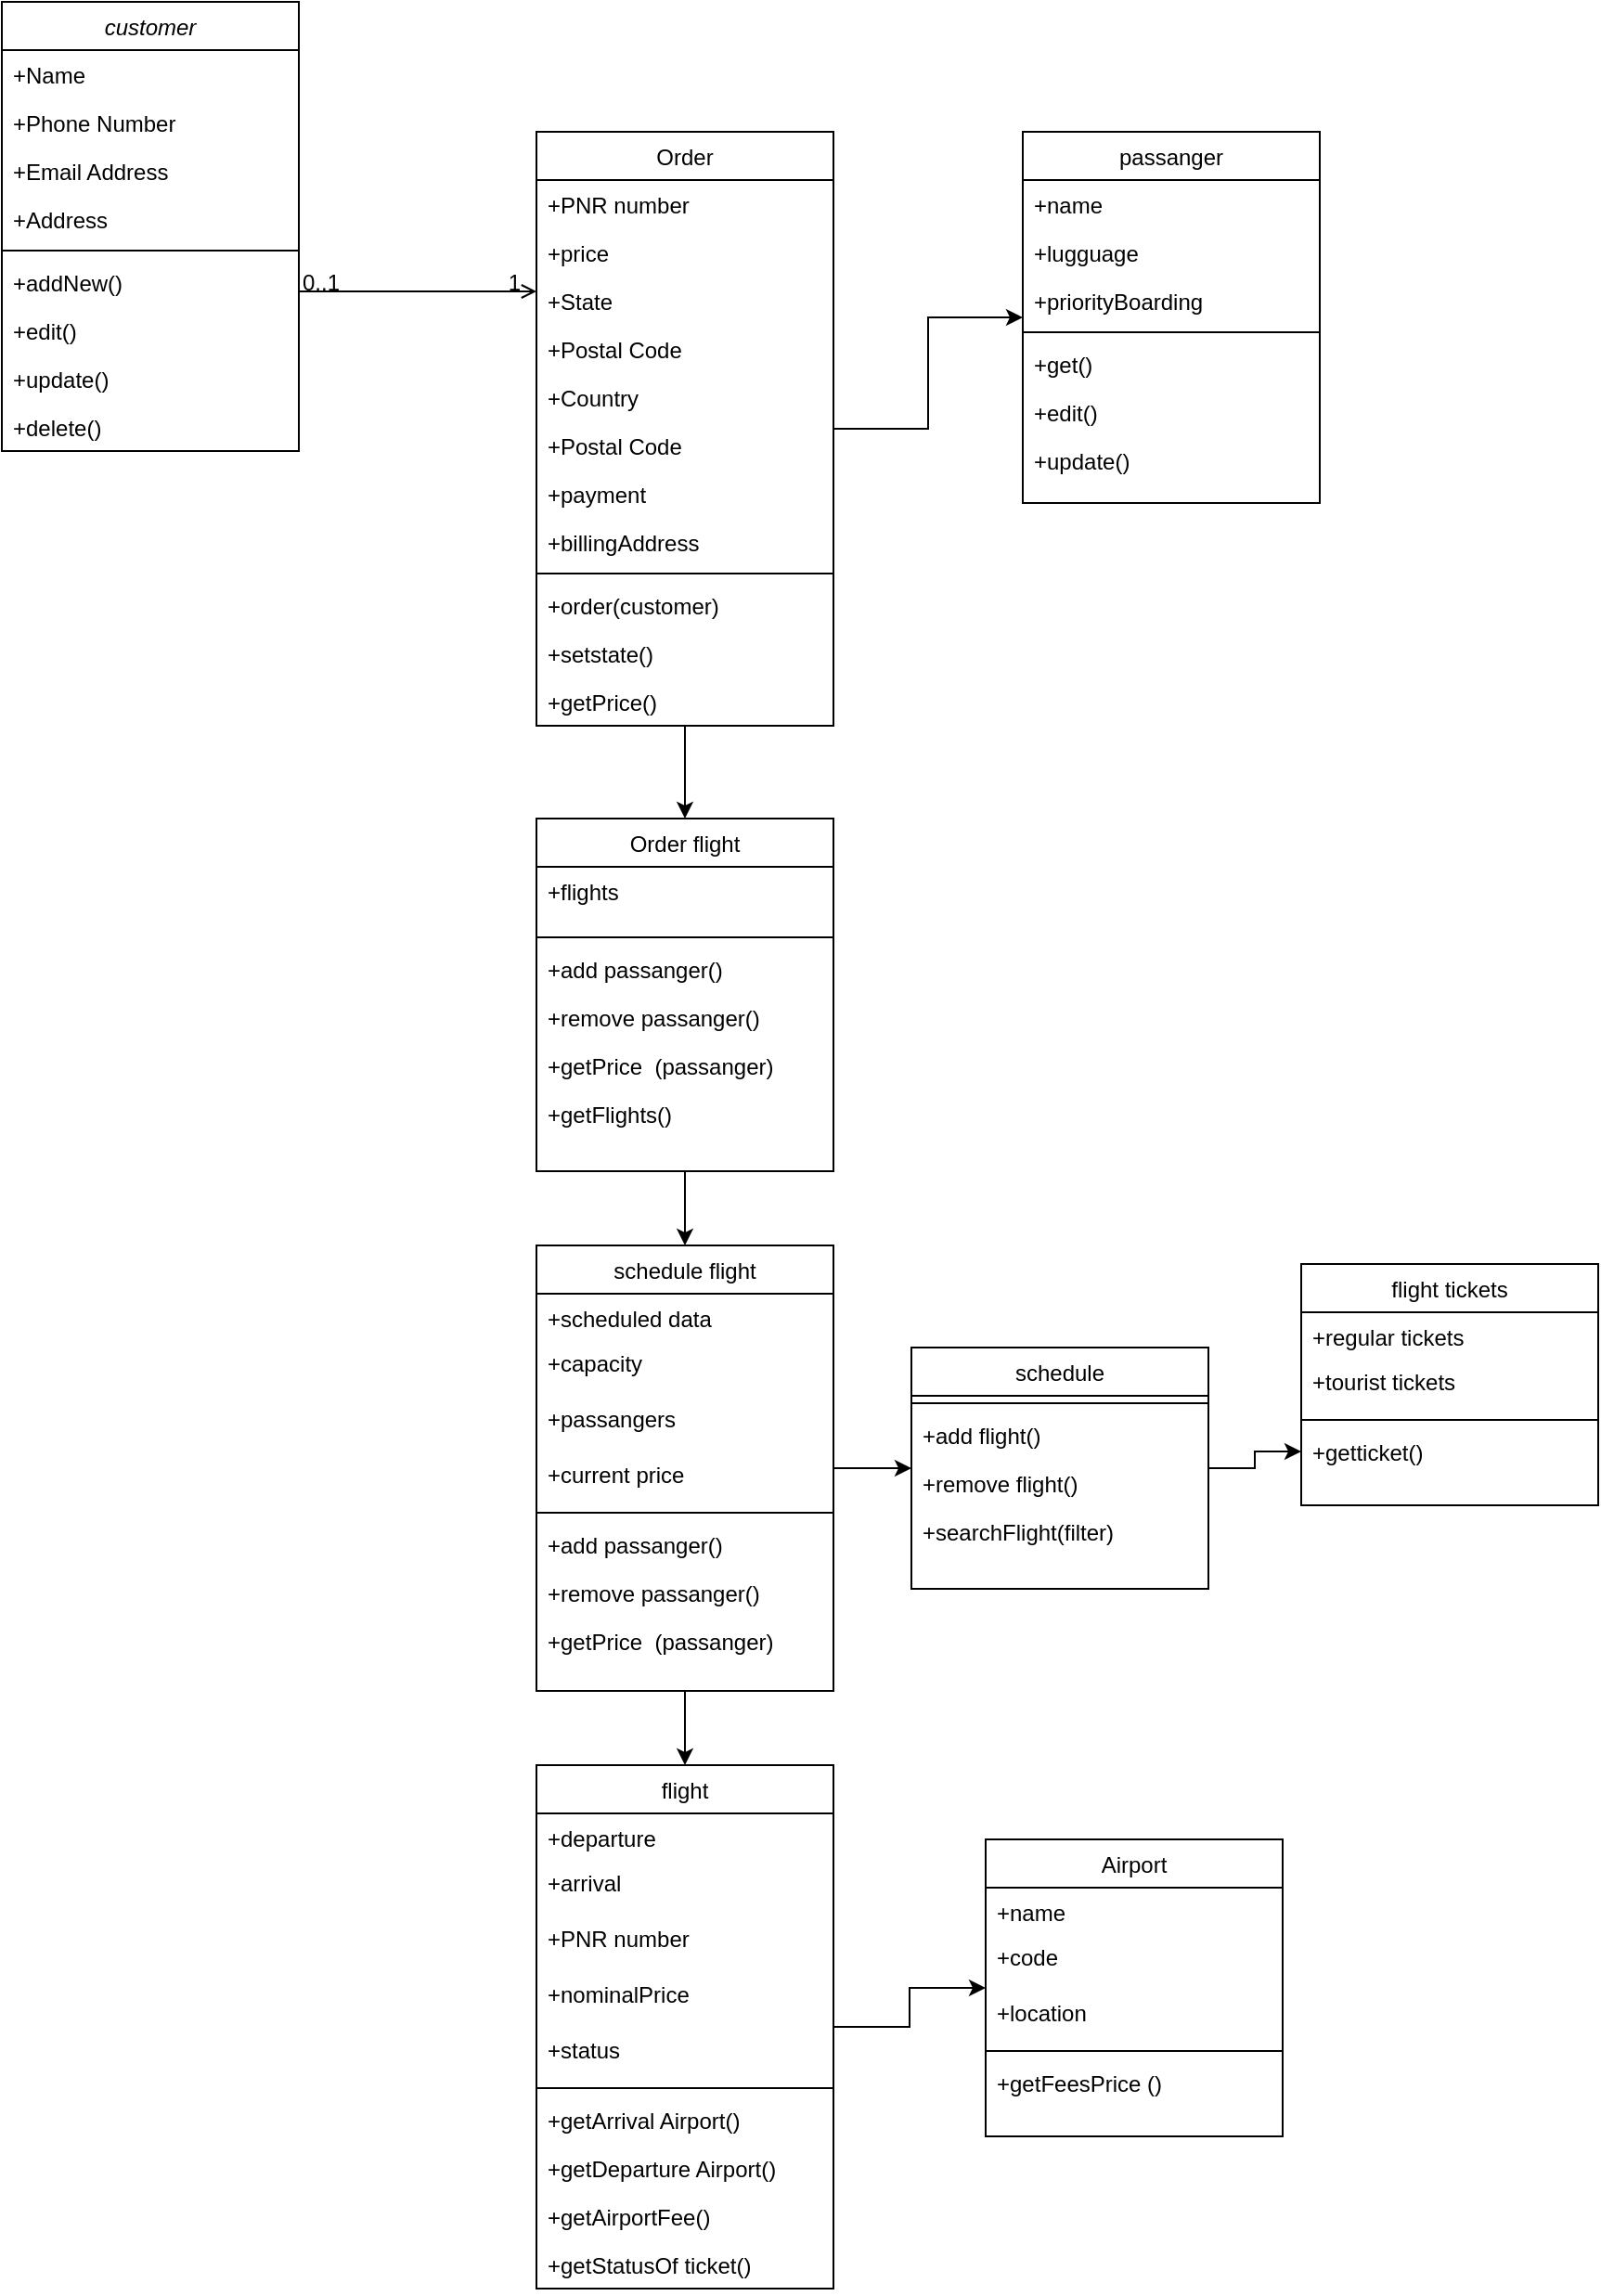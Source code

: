 <mxfile version="15.5.8" type="device"><diagram id="C5RBs43oDa-KdzZeNtuy" name="Page-1"><mxGraphModel dx="868" dy="393" grid="1" gridSize="10" guides="1" tooltips="1" connect="1" arrows="1" fold="1" page="0" pageScale="1" pageWidth="827" pageHeight="1169" math="0" shadow="0"><root><mxCell id="WIyWlLk6GJQsqaUBKTNV-0"/><mxCell id="WIyWlLk6GJQsqaUBKTNV-1" parent="WIyWlLk6GJQsqaUBKTNV-0"/><mxCell id="zkfFHV4jXpPFQw0GAbJ--0" value="customer" style="swimlane;fontStyle=2;align=center;verticalAlign=top;childLayout=stackLayout;horizontal=1;startSize=26;horizontalStack=0;resizeParent=1;resizeLast=0;collapsible=1;marginBottom=0;rounded=0;shadow=0;strokeWidth=1;" parent="WIyWlLk6GJQsqaUBKTNV-1" vertex="1"><mxGeometry x="220" y="50" width="160" height="242" as="geometry"><mxRectangle x="230" y="140" width="160" height="26" as="alternateBounds"/></mxGeometry></mxCell><mxCell id="zkfFHV4jXpPFQw0GAbJ--1" value="+Name" style="text;align=left;verticalAlign=top;spacingLeft=4;spacingRight=4;overflow=hidden;rotatable=0;points=[[0,0.5],[1,0.5]];portConstraint=eastwest;" parent="zkfFHV4jXpPFQw0GAbJ--0" vertex="1"><mxGeometry y="26" width="160" height="26" as="geometry"/></mxCell><mxCell id="zkfFHV4jXpPFQw0GAbJ--2" value="+Phone Number" style="text;align=left;verticalAlign=top;spacingLeft=4;spacingRight=4;overflow=hidden;rotatable=0;points=[[0,0.5],[1,0.5]];portConstraint=eastwest;rounded=0;shadow=0;html=0;" parent="zkfFHV4jXpPFQw0GAbJ--0" vertex="1"><mxGeometry y="52" width="160" height="26" as="geometry"/></mxCell><mxCell id="zkfFHV4jXpPFQw0GAbJ--3" value="+Email Address" style="text;align=left;verticalAlign=top;spacingLeft=4;spacingRight=4;overflow=hidden;rotatable=0;points=[[0,0.5],[1,0.5]];portConstraint=eastwest;rounded=0;shadow=0;html=0;" parent="zkfFHV4jXpPFQw0GAbJ--0" vertex="1"><mxGeometry y="78" width="160" height="26" as="geometry"/></mxCell><mxCell id="t9P_pc3xYq5mAM37fjHo-2" value="+Address" style="text;align=left;verticalAlign=top;spacingLeft=4;spacingRight=4;overflow=hidden;rotatable=0;points=[[0,0.5],[1,0.5]];portConstraint=eastwest;rounded=0;shadow=0;html=0;" vertex="1" parent="zkfFHV4jXpPFQw0GAbJ--0"><mxGeometry y="104" width="160" height="26" as="geometry"/></mxCell><mxCell id="zkfFHV4jXpPFQw0GAbJ--4" value="" style="line;html=1;strokeWidth=1;align=left;verticalAlign=middle;spacingTop=-1;spacingLeft=3;spacingRight=3;rotatable=0;labelPosition=right;points=[];portConstraint=eastwest;" parent="zkfFHV4jXpPFQw0GAbJ--0" vertex="1"><mxGeometry y="130" width="160" height="8" as="geometry"/></mxCell><mxCell id="zkfFHV4jXpPFQw0GAbJ--5" value="+addNew()" style="text;align=left;verticalAlign=top;spacingLeft=4;spacingRight=4;overflow=hidden;rotatable=0;points=[[0,0.5],[1,0.5]];portConstraint=eastwest;" parent="zkfFHV4jXpPFQw0GAbJ--0" vertex="1"><mxGeometry y="138" width="160" height="26" as="geometry"/></mxCell><mxCell id="t9P_pc3xYq5mAM37fjHo-3" value="+edit()" style="text;align=left;verticalAlign=top;spacingLeft=4;spacingRight=4;overflow=hidden;rotatable=0;points=[[0,0.5],[1,0.5]];portConstraint=eastwest;" vertex="1" parent="zkfFHV4jXpPFQw0GAbJ--0"><mxGeometry y="164" width="160" height="26" as="geometry"/></mxCell><mxCell id="t9P_pc3xYq5mAM37fjHo-4" value="+update()" style="text;align=left;verticalAlign=top;spacingLeft=4;spacingRight=4;overflow=hidden;rotatable=0;points=[[0,0.5],[1,0.5]];portConstraint=eastwest;" vertex="1" parent="zkfFHV4jXpPFQw0GAbJ--0"><mxGeometry y="190" width="160" height="26" as="geometry"/></mxCell><mxCell id="t9P_pc3xYq5mAM37fjHo-5" value="+delete()" style="text;align=left;verticalAlign=top;spacingLeft=4;spacingRight=4;overflow=hidden;rotatable=0;points=[[0,0.5],[1,0.5]];portConstraint=eastwest;" vertex="1" parent="zkfFHV4jXpPFQw0GAbJ--0"><mxGeometry y="216" width="160" height="26" as="geometry"/></mxCell><mxCell id="t9P_pc3xYq5mAM37fjHo-23" value="" style="edgeStyle=orthogonalEdgeStyle;rounded=0;orthogonalLoop=1;jettySize=auto;html=1;" edge="1" parent="WIyWlLk6GJQsqaUBKTNV-1" source="zkfFHV4jXpPFQw0GAbJ--17" target="t9P_pc3xYq5mAM37fjHo-10"><mxGeometry relative="1" as="geometry"/></mxCell><mxCell id="t9P_pc3xYq5mAM37fjHo-105" value="" style="edgeStyle=orthogonalEdgeStyle;rounded=0;orthogonalLoop=1;jettySize=auto;html=1;" edge="1" parent="WIyWlLk6GJQsqaUBKTNV-1" source="zkfFHV4jXpPFQw0GAbJ--17" target="t9P_pc3xYq5mAM37fjHo-92"><mxGeometry relative="1" as="geometry"/></mxCell><mxCell id="zkfFHV4jXpPFQw0GAbJ--17" value="Order" style="swimlane;fontStyle=0;align=center;verticalAlign=top;childLayout=stackLayout;horizontal=1;startSize=26;horizontalStack=0;resizeParent=1;resizeLast=0;collapsible=1;marginBottom=0;rounded=0;shadow=0;strokeWidth=1;" parent="WIyWlLk6GJQsqaUBKTNV-1" vertex="1"><mxGeometry x="508" y="120" width="160" height="320" as="geometry"><mxRectangle x="550" y="140" width="160" height="26" as="alternateBounds"/></mxGeometry></mxCell><mxCell id="zkfFHV4jXpPFQw0GAbJ--18" value="+PNR number" style="text;align=left;verticalAlign=top;spacingLeft=4;spacingRight=4;overflow=hidden;rotatable=0;points=[[0,0.5],[1,0.5]];portConstraint=eastwest;" parent="zkfFHV4jXpPFQw0GAbJ--17" vertex="1"><mxGeometry y="26" width="160" height="26" as="geometry"/></mxCell><mxCell id="zkfFHV4jXpPFQw0GAbJ--19" value="+price" style="text;align=left;verticalAlign=top;spacingLeft=4;spacingRight=4;overflow=hidden;rotatable=0;points=[[0,0.5],[1,0.5]];portConstraint=eastwest;rounded=0;shadow=0;html=0;" parent="zkfFHV4jXpPFQw0GAbJ--17" vertex="1"><mxGeometry y="52" width="160" height="26" as="geometry"/></mxCell><mxCell id="zkfFHV4jXpPFQw0GAbJ--20" value="+State" style="text;align=left;verticalAlign=top;spacingLeft=4;spacingRight=4;overflow=hidden;rotatable=0;points=[[0,0.5],[1,0.5]];portConstraint=eastwest;rounded=0;shadow=0;html=0;" parent="zkfFHV4jXpPFQw0GAbJ--17" vertex="1"><mxGeometry y="78" width="160" height="26" as="geometry"/></mxCell><mxCell id="zkfFHV4jXpPFQw0GAbJ--21" value="+Postal Code" style="text;align=left;verticalAlign=top;spacingLeft=4;spacingRight=4;overflow=hidden;rotatable=0;points=[[0,0.5],[1,0.5]];portConstraint=eastwest;rounded=0;shadow=0;html=0;" parent="zkfFHV4jXpPFQw0GAbJ--17" vertex="1"><mxGeometry y="104" width="160" height="26" as="geometry"/></mxCell><mxCell id="zkfFHV4jXpPFQw0GAbJ--22" value="+Country" style="text;align=left;verticalAlign=top;spacingLeft=4;spacingRight=4;overflow=hidden;rotatable=0;points=[[0,0.5],[1,0.5]];portConstraint=eastwest;rounded=0;shadow=0;html=0;" parent="zkfFHV4jXpPFQw0GAbJ--17" vertex="1"><mxGeometry y="130" width="160" height="26" as="geometry"/></mxCell><mxCell id="t9P_pc3xYq5mAM37fjHo-7" value="+Postal Code" style="text;align=left;verticalAlign=top;spacingLeft=4;spacingRight=4;overflow=hidden;rotatable=0;points=[[0,0.5],[1,0.5]];portConstraint=eastwest;rounded=0;shadow=0;html=0;" vertex="1" parent="zkfFHV4jXpPFQw0GAbJ--17"><mxGeometry y="156" width="160" height="26" as="geometry"/></mxCell><mxCell id="t9P_pc3xYq5mAM37fjHo-8" value="+payment" style="text;align=left;verticalAlign=top;spacingLeft=4;spacingRight=4;overflow=hidden;rotatable=0;points=[[0,0.5],[1,0.5]];portConstraint=eastwest;" vertex="1" parent="zkfFHV4jXpPFQw0GAbJ--17"><mxGeometry y="182" width="160" height="26" as="geometry"/></mxCell><mxCell id="t9P_pc3xYq5mAM37fjHo-6" value="+billingAddress" style="text;align=left;verticalAlign=top;spacingLeft=4;spacingRight=4;overflow=hidden;rotatable=0;points=[[0,0.5],[1,0.5]];portConstraint=eastwest;rounded=0;shadow=0;html=0;" vertex="1" parent="zkfFHV4jXpPFQw0GAbJ--17"><mxGeometry y="208" width="160" height="26" as="geometry"/></mxCell><mxCell id="zkfFHV4jXpPFQw0GAbJ--23" value="" style="line;html=1;strokeWidth=1;align=left;verticalAlign=middle;spacingTop=-1;spacingLeft=3;spacingRight=3;rotatable=0;labelPosition=right;points=[];portConstraint=eastwest;" parent="zkfFHV4jXpPFQw0GAbJ--17" vertex="1"><mxGeometry y="234" width="160" height="8" as="geometry"/></mxCell><mxCell id="zkfFHV4jXpPFQw0GAbJ--24" value="+order(customer)" style="text;align=left;verticalAlign=top;spacingLeft=4;spacingRight=4;overflow=hidden;rotatable=0;points=[[0,0.5],[1,0.5]];portConstraint=eastwest;" parent="zkfFHV4jXpPFQw0GAbJ--17" vertex="1"><mxGeometry y="242" width="160" height="26" as="geometry"/></mxCell><mxCell id="zkfFHV4jXpPFQw0GAbJ--25" value="+setstate()" style="text;align=left;verticalAlign=top;spacingLeft=4;spacingRight=4;overflow=hidden;rotatable=0;points=[[0,0.5],[1,0.5]];portConstraint=eastwest;" parent="zkfFHV4jXpPFQw0GAbJ--17" vertex="1"><mxGeometry y="268" width="160" height="26" as="geometry"/></mxCell><mxCell id="t9P_pc3xYq5mAM37fjHo-9" value="+getPrice()" style="text;align=left;verticalAlign=top;spacingLeft=4;spacingRight=4;overflow=hidden;rotatable=0;points=[[0,0.5],[1,0.5]];portConstraint=eastwest;" vertex="1" parent="zkfFHV4jXpPFQw0GAbJ--17"><mxGeometry y="294" width="160" height="26" as="geometry"/></mxCell><mxCell id="zkfFHV4jXpPFQw0GAbJ--26" value="" style="endArrow=open;shadow=0;strokeWidth=1;rounded=0;endFill=1;edgeStyle=elbowEdgeStyle;elbow=vertical;" parent="WIyWlLk6GJQsqaUBKTNV-1" source="zkfFHV4jXpPFQw0GAbJ--0" target="zkfFHV4jXpPFQw0GAbJ--17" edge="1"><mxGeometry x="0.5" y="41" relative="1" as="geometry"><mxPoint x="380" y="192" as="sourcePoint"/><mxPoint x="540" y="192" as="targetPoint"/><mxPoint x="-40" y="32" as="offset"/></mxGeometry></mxCell><mxCell id="zkfFHV4jXpPFQw0GAbJ--27" value="0..1" style="resizable=0;align=left;verticalAlign=bottom;labelBackgroundColor=none;fontSize=12;" parent="zkfFHV4jXpPFQw0GAbJ--26" connectable="0" vertex="1"><mxGeometry x="-1" relative="1" as="geometry"><mxPoint y="4" as="offset"/></mxGeometry></mxCell><mxCell id="zkfFHV4jXpPFQw0GAbJ--28" value="1" style="resizable=0;align=right;verticalAlign=bottom;labelBackgroundColor=none;fontSize=12;" parent="zkfFHV4jXpPFQw0GAbJ--26" connectable="0" vertex="1"><mxGeometry x="1" relative="1" as="geometry"><mxPoint x="-7" y="4" as="offset"/></mxGeometry></mxCell><mxCell id="t9P_pc3xYq5mAM37fjHo-33" value="" style="edgeStyle=orthogonalEdgeStyle;rounded=0;orthogonalLoop=1;jettySize=auto;html=1;" edge="1" parent="WIyWlLk6GJQsqaUBKTNV-1" source="t9P_pc3xYq5mAM37fjHo-10" target="t9P_pc3xYq5mAM37fjHo-26"><mxGeometry relative="1" as="geometry"/></mxCell><mxCell id="t9P_pc3xYq5mAM37fjHo-10" value="Order flight" style="swimlane;fontStyle=0;align=center;verticalAlign=top;childLayout=stackLayout;horizontal=1;startSize=26;horizontalStack=0;resizeParent=1;resizeLast=0;collapsible=1;marginBottom=0;rounded=0;shadow=0;strokeWidth=1;" vertex="1" parent="WIyWlLk6GJQsqaUBKTNV-1"><mxGeometry x="508" y="490" width="160" height="190" as="geometry"><mxRectangle x="550" y="140" width="160" height="26" as="alternateBounds"/></mxGeometry></mxCell><mxCell id="t9P_pc3xYq5mAM37fjHo-11" value="+flights" style="text;align=left;verticalAlign=top;spacingLeft=4;spacingRight=4;overflow=hidden;rotatable=0;points=[[0,0.5],[1,0.5]];portConstraint=eastwest;" vertex="1" parent="t9P_pc3xYq5mAM37fjHo-10"><mxGeometry y="26" width="160" height="34" as="geometry"/></mxCell><mxCell id="t9P_pc3xYq5mAM37fjHo-19" value="" style="line;html=1;strokeWidth=1;align=left;verticalAlign=middle;spacingTop=-1;spacingLeft=3;spacingRight=3;rotatable=0;labelPosition=right;points=[];portConstraint=eastwest;" vertex="1" parent="t9P_pc3xYq5mAM37fjHo-10"><mxGeometry y="60" width="160" height="8" as="geometry"/></mxCell><mxCell id="t9P_pc3xYq5mAM37fjHo-20" value="+add passanger()" style="text;align=left;verticalAlign=top;spacingLeft=4;spacingRight=4;overflow=hidden;rotatable=0;points=[[0,0.5],[1,0.5]];portConstraint=eastwest;" vertex="1" parent="t9P_pc3xYq5mAM37fjHo-10"><mxGeometry y="68" width="160" height="26" as="geometry"/></mxCell><mxCell id="t9P_pc3xYq5mAM37fjHo-21" value="+remove passanger()" style="text;align=left;verticalAlign=top;spacingLeft=4;spacingRight=4;overflow=hidden;rotatable=0;points=[[0,0.5],[1,0.5]];portConstraint=eastwest;" vertex="1" parent="t9P_pc3xYq5mAM37fjHo-10"><mxGeometry y="94" width="160" height="26" as="geometry"/></mxCell><mxCell id="t9P_pc3xYq5mAM37fjHo-22" value="+getPrice  (passanger) " style="text;align=left;verticalAlign=top;spacingLeft=4;spacingRight=4;overflow=hidden;rotatable=0;points=[[0,0.5],[1,0.5]];portConstraint=eastwest;" vertex="1" parent="t9P_pc3xYq5mAM37fjHo-10"><mxGeometry y="120" width="160" height="26" as="geometry"/></mxCell><mxCell id="t9P_pc3xYq5mAM37fjHo-25" value="+getFlights()" style="text;align=left;verticalAlign=top;spacingLeft=4;spacingRight=4;overflow=hidden;rotatable=0;points=[[0,0.5],[1,0.5]];portConstraint=eastwest;" vertex="1" parent="t9P_pc3xYq5mAM37fjHo-10"><mxGeometry y="146" width="160" height="26" as="geometry"/></mxCell><mxCell id="t9P_pc3xYq5mAM37fjHo-46" value="" style="edgeStyle=orthogonalEdgeStyle;rounded=0;orthogonalLoop=1;jettySize=auto;html=1;" edge="1" parent="WIyWlLk6GJQsqaUBKTNV-1" source="t9P_pc3xYq5mAM37fjHo-26" target="t9P_pc3xYq5mAM37fjHo-37"><mxGeometry relative="1" as="geometry"/></mxCell><mxCell id="t9P_pc3xYq5mAM37fjHo-62" value="" style="edgeStyle=orthogonalEdgeStyle;rounded=0;orthogonalLoop=1;jettySize=auto;html=1;" edge="1" parent="WIyWlLk6GJQsqaUBKTNV-1" source="t9P_pc3xYq5mAM37fjHo-26" target="t9P_pc3xYq5mAM37fjHo-53"><mxGeometry relative="1" as="geometry"/></mxCell><mxCell id="t9P_pc3xYq5mAM37fjHo-26" value="schedule flight" style="swimlane;fontStyle=0;align=center;verticalAlign=top;childLayout=stackLayout;horizontal=1;startSize=26;horizontalStack=0;resizeParent=1;resizeLast=0;collapsible=1;marginBottom=0;rounded=0;shadow=0;strokeWidth=1;" vertex="1" parent="WIyWlLk6GJQsqaUBKTNV-1"><mxGeometry x="508" y="720" width="160" height="240" as="geometry"><mxRectangle x="550" y="140" width="160" height="26" as="alternateBounds"/></mxGeometry></mxCell><mxCell id="t9P_pc3xYq5mAM37fjHo-27" value="+scheduled data" style="text;align=left;verticalAlign=top;spacingLeft=4;spacingRight=4;overflow=hidden;rotatable=0;points=[[0,0.5],[1,0.5]];portConstraint=eastwest;" vertex="1" parent="t9P_pc3xYq5mAM37fjHo-26"><mxGeometry y="26" width="160" height="24" as="geometry"/></mxCell><mxCell id="t9P_pc3xYq5mAM37fjHo-34" value="+capacity" style="text;align=left;verticalAlign=top;spacingLeft=4;spacingRight=4;overflow=hidden;rotatable=0;points=[[0,0.5],[1,0.5]];portConstraint=eastwest;" vertex="1" parent="t9P_pc3xYq5mAM37fjHo-26"><mxGeometry y="50" width="160" height="30" as="geometry"/></mxCell><mxCell id="t9P_pc3xYq5mAM37fjHo-35" value="+passangers" style="text;align=left;verticalAlign=top;spacingLeft=4;spacingRight=4;overflow=hidden;rotatable=0;points=[[0,0.5],[1,0.5]];portConstraint=eastwest;" vertex="1" parent="t9P_pc3xYq5mAM37fjHo-26"><mxGeometry y="80" width="160" height="30" as="geometry"/></mxCell><mxCell id="t9P_pc3xYq5mAM37fjHo-36" value="+current price" style="text;align=left;verticalAlign=top;spacingLeft=4;spacingRight=4;overflow=hidden;rotatable=0;points=[[0,0.5],[1,0.5]];portConstraint=eastwest;" vertex="1" parent="t9P_pc3xYq5mAM37fjHo-26"><mxGeometry y="110" width="160" height="30" as="geometry"/></mxCell><mxCell id="t9P_pc3xYq5mAM37fjHo-28" value="" style="line;html=1;strokeWidth=1;align=left;verticalAlign=middle;spacingTop=-1;spacingLeft=3;spacingRight=3;rotatable=0;labelPosition=right;points=[];portConstraint=eastwest;" vertex="1" parent="t9P_pc3xYq5mAM37fjHo-26"><mxGeometry y="140" width="160" height="8" as="geometry"/></mxCell><mxCell id="t9P_pc3xYq5mAM37fjHo-29" value="+add passanger()" style="text;align=left;verticalAlign=top;spacingLeft=4;spacingRight=4;overflow=hidden;rotatable=0;points=[[0,0.5],[1,0.5]];portConstraint=eastwest;" vertex="1" parent="t9P_pc3xYq5mAM37fjHo-26"><mxGeometry y="148" width="160" height="26" as="geometry"/></mxCell><mxCell id="t9P_pc3xYq5mAM37fjHo-30" value="+remove passanger()" style="text;align=left;verticalAlign=top;spacingLeft=4;spacingRight=4;overflow=hidden;rotatable=0;points=[[0,0.5],[1,0.5]];portConstraint=eastwest;" vertex="1" parent="t9P_pc3xYq5mAM37fjHo-26"><mxGeometry y="174" width="160" height="26" as="geometry"/></mxCell><mxCell id="t9P_pc3xYq5mAM37fjHo-31" value="+getPrice  (passanger) " style="text;align=left;verticalAlign=top;spacingLeft=4;spacingRight=4;overflow=hidden;rotatable=0;points=[[0,0.5],[1,0.5]];portConstraint=eastwest;" vertex="1" parent="t9P_pc3xYq5mAM37fjHo-26"><mxGeometry y="200" width="160" height="26" as="geometry"/></mxCell><mxCell id="t9P_pc3xYq5mAM37fjHo-91" value="" style="edgeStyle=orthogonalEdgeStyle;rounded=0;orthogonalLoop=1;jettySize=auto;html=1;" edge="1" parent="WIyWlLk6GJQsqaUBKTNV-1" source="t9P_pc3xYq5mAM37fjHo-37" target="t9P_pc3xYq5mAM37fjHo-83"><mxGeometry relative="1" as="geometry"/></mxCell><mxCell id="t9P_pc3xYq5mAM37fjHo-37" value="schedule" style="swimlane;fontStyle=0;align=center;verticalAlign=top;childLayout=stackLayout;horizontal=1;startSize=26;horizontalStack=0;resizeParent=1;resizeLast=0;collapsible=1;marginBottom=0;rounded=0;shadow=0;strokeWidth=1;" vertex="1" parent="WIyWlLk6GJQsqaUBKTNV-1"><mxGeometry x="710" y="775" width="160" height="130" as="geometry"><mxRectangle x="550" y="140" width="160" height="26" as="alternateBounds"/></mxGeometry></mxCell><mxCell id="t9P_pc3xYq5mAM37fjHo-42" value="" style="line;html=1;strokeWidth=1;align=left;verticalAlign=middle;spacingTop=-1;spacingLeft=3;spacingRight=3;rotatable=0;labelPosition=right;points=[];portConstraint=eastwest;" vertex="1" parent="t9P_pc3xYq5mAM37fjHo-37"><mxGeometry y="26" width="160" height="8" as="geometry"/></mxCell><mxCell id="t9P_pc3xYq5mAM37fjHo-43" value="+add flight()" style="text;align=left;verticalAlign=top;spacingLeft=4;spacingRight=4;overflow=hidden;rotatable=0;points=[[0,0.5],[1,0.5]];portConstraint=eastwest;" vertex="1" parent="t9P_pc3xYq5mAM37fjHo-37"><mxGeometry y="34" width="160" height="26" as="geometry"/></mxCell><mxCell id="t9P_pc3xYq5mAM37fjHo-44" value="+remove flight()" style="text;align=left;verticalAlign=top;spacingLeft=4;spacingRight=4;overflow=hidden;rotatable=0;points=[[0,0.5],[1,0.5]];portConstraint=eastwest;" vertex="1" parent="t9P_pc3xYq5mAM37fjHo-37"><mxGeometry y="60" width="160" height="26" as="geometry"/></mxCell><mxCell id="t9P_pc3xYq5mAM37fjHo-45" value="+searchFlight(filter)" style="text;align=left;verticalAlign=top;spacingLeft=4;spacingRight=4;overflow=hidden;rotatable=0;points=[[0,0.5],[1,0.5]];portConstraint=eastwest;" vertex="1" parent="t9P_pc3xYq5mAM37fjHo-37"><mxGeometry y="86" width="160" height="26" as="geometry"/></mxCell><mxCell id="t9P_pc3xYq5mAM37fjHo-72" value="" style="edgeStyle=orthogonalEdgeStyle;rounded=0;orthogonalLoop=1;jettySize=auto;html=1;" edge="1" parent="WIyWlLk6GJQsqaUBKTNV-1" source="t9P_pc3xYq5mAM37fjHo-53" target="t9P_pc3xYq5mAM37fjHo-63"><mxGeometry relative="1" as="geometry"/></mxCell><mxCell id="t9P_pc3xYq5mAM37fjHo-53" value="flight" style="swimlane;fontStyle=0;align=center;verticalAlign=top;childLayout=stackLayout;horizontal=1;startSize=26;horizontalStack=0;resizeParent=1;resizeLast=0;collapsible=1;marginBottom=0;rounded=0;shadow=0;strokeWidth=1;" vertex="1" parent="WIyWlLk6GJQsqaUBKTNV-1"><mxGeometry x="508" y="1000" width="160" height="282" as="geometry"><mxRectangle x="550" y="140" width="160" height="26" as="alternateBounds"/></mxGeometry></mxCell><mxCell id="t9P_pc3xYq5mAM37fjHo-54" value="+departure" style="text;align=left;verticalAlign=top;spacingLeft=4;spacingRight=4;overflow=hidden;rotatable=0;points=[[0,0.5],[1,0.5]];portConstraint=eastwest;" vertex="1" parent="t9P_pc3xYq5mAM37fjHo-53"><mxGeometry y="26" width="160" height="24" as="geometry"/></mxCell><mxCell id="t9P_pc3xYq5mAM37fjHo-55" value="+arrival" style="text;align=left;verticalAlign=top;spacingLeft=4;spacingRight=4;overflow=hidden;rotatable=0;points=[[0,0.5],[1,0.5]];portConstraint=eastwest;" vertex="1" parent="t9P_pc3xYq5mAM37fjHo-53"><mxGeometry y="50" width="160" height="30" as="geometry"/></mxCell><mxCell id="t9P_pc3xYq5mAM37fjHo-106" value="+PNR number" style="text;align=left;verticalAlign=top;spacingLeft=4;spacingRight=4;overflow=hidden;rotatable=0;points=[[0,0.5],[1,0.5]];portConstraint=eastwest;" vertex="1" parent="t9P_pc3xYq5mAM37fjHo-53"><mxGeometry y="80" width="160" height="30" as="geometry"/></mxCell><mxCell id="t9P_pc3xYq5mAM37fjHo-56" value="+nominalPrice" style="text;align=left;verticalAlign=top;spacingLeft=4;spacingRight=4;overflow=hidden;rotatable=0;points=[[0,0.5],[1,0.5]];portConstraint=eastwest;" vertex="1" parent="t9P_pc3xYq5mAM37fjHo-53"><mxGeometry y="110" width="160" height="30" as="geometry"/></mxCell><mxCell id="t9P_pc3xYq5mAM37fjHo-57" value="+status" style="text;align=left;verticalAlign=top;spacingLeft=4;spacingRight=4;overflow=hidden;rotatable=0;points=[[0,0.5],[1,0.5]];portConstraint=eastwest;" vertex="1" parent="t9P_pc3xYq5mAM37fjHo-53"><mxGeometry y="140" width="160" height="30" as="geometry"/></mxCell><mxCell id="t9P_pc3xYq5mAM37fjHo-58" value="" style="line;html=1;strokeWidth=1;align=left;verticalAlign=middle;spacingTop=-1;spacingLeft=3;spacingRight=3;rotatable=0;labelPosition=right;points=[];portConstraint=eastwest;" vertex="1" parent="t9P_pc3xYq5mAM37fjHo-53"><mxGeometry y="170" width="160" height="8" as="geometry"/></mxCell><mxCell id="t9P_pc3xYq5mAM37fjHo-59" value="+getArrival Airport()" style="text;align=left;verticalAlign=top;spacingLeft=4;spacingRight=4;overflow=hidden;rotatable=0;points=[[0,0.5],[1,0.5]];portConstraint=eastwest;" vertex="1" parent="t9P_pc3xYq5mAM37fjHo-53"><mxGeometry y="178" width="160" height="26" as="geometry"/></mxCell><mxCell id="t9P_pc3xYq5mAM37fjHo-60" value="+getDeparture Airport()" style="text;align=left;verticalAlign=top;spacingLeft=4;spacingRight=4;overflow=hidden;rotatable=0;points=[[0,0.5],[1,0.5]];portConstraint=eastwest;" vertex="1" parent="t9P_pc3xYq5mAM37fjHo-53"><mxGeometry y="204" width="160" height="26" as="geometry"/></mxCell><mxCell id="t9P_pc3xYq5mAM37fjHo-61" value="+getAirportFee()" style="text;align=left;verticalAlign=top;spacingLeft=4;spacingRight=4;overflow=hidden;rotatable=0;points=[[0,0.5],[1,0.5]];portConstraint=eastwest;" vertex="1" parent="t9P_pc3xYq5mAM37fjHo-53"><mxGeometry y="230" width="160" height="26" as="geometry"/></mxCell><mxCell id="t9P_pc3xYq5mAM37fjHo-75" value="+getStatusOf ticket()" style="text;align=left;verticalAlign=top;spacingLeft=4;spacingRight=4;overflow=hidden;rotatable=0;points=[[0,0.5],[1,0.5]];portConstraint=eastwest;" vertex="1" parent="t9P_pc3xYq5mAM37fjHo-53"><mxGeometry y="256" width="160" height="26" as="geometry"/></mxCell><mxCell id="t9P_pc3xYq5mAM37fjHo-63" value="Airport" style="swimlane;fontStyle=0;align=center;verticalAlign=top;childLayout=stackLayout;horizontal=1;startSize=26;horizontalStack=0;resizeParent=1;resizeLast=0;collapsible=1;marginBottom=0;rounded=0;shadow=0;strokeWidth=1;" vertex="1" parent="WIyWlLk6GJQsqaUBKTNV-1"><mxGeometry x="750" y="1040" width="160" height="160" as="geometry"><mxRectangle x="550" y="140" width="160" height="26" as="alternateBounds"/></mxGeometry></mxCell><mxCell id="t9P_pc3xYq5mAM37fjHo-64" value="+name" style="text;align=left;verticalAlign=top;spacingLeft=4;spacingRight=4;overflow=hidden;rotatable=0;points=[[0,0.5],[1,0.5]];portConstraint=eastwest;" vertex="1" parent="t9P_pc3xYq5mAM37fjHo-63"><mxGeometry y="26" width="160" height="24" as="geometry"/></mxCell><mxCell id="t9P_pc3xYq5mAM37fjHo-65" value="+code" style="text;align=left;verticalAlign=top;spacingLeft=4;spacingRight=4;overflow=hidden;rotatable=0;points=[[0,0.5],[1,0.5]];portConstraint=eastwest;" vertex="1" parent="t9P_pc3xYq5mAM37fjHo-63"><mxGeometry y="50" width="160" height="30" as="geometry"/></mxCell><mxCell id="t9P_pc3xYq5mAM37fjHo-66" value="+location" style="text;align=left;verticalAlign=top;spacingLeft=4;spacingRight=4;overflow=hidden;rotatable=0;points=[[0,0.5],[1,0.5]];portConstraint=eastwest;" vertex="1" parent="t9P_pc3xYq5mAM37fjHo-63"><mxGeometry y="80" width="160" height="30" as="geometry"/></mxCell><mxCell id="t9P_pc3xYq5mAM37fjHo-68" value="" style="line;html=1;strokeWidth=1;align=left;verticalAlign=middle;spacingTop=-1;spacingLeft=3;spacingRight=3;rotatable=0;labelPosition=right;points=[];portConstraint=eastwest;" vertex="1" parent="t9P_pc3xYq5mAM37fjHo-63"><mxGeometry y="110" width="160" height="8" as="geometry"/></mxCell><mxCell id="t9P_pc3xYq5mAM37fjHo-71" value="+getFeesPrice () " style="text;align=left;verticalAlign=top;spacingLeft=4;spacingRight=4;overflow=hidden;rotatable=0;points=[[0,0.5],[1,0.5]];portConstraint=eastwest;" vertex="1" parent="t9P_pc3xYq5mAM37fjHo-63"><mxGeometry y="118" width="160" height="26" as="geometry"/></mxCell><mxCell id="t9P_pc3xYq5mAM37fjHo-77" value="flight tickets" style="swimlane;fontStyle=0;align=center;verticalAlign=top;childLayout=stackLayout;horizontal=1;startSize=26;horizontalStack=0;resizeParent=1;resizeLast=0;collapsible=1;marginBottom=0;rounded=0;shadow=0;strokeWidth=1;" vertex="1" parent="WIyWlLk6GJQsqaUBKTNV-1"><mxGeometry x="920" y="730" width="160" height="130" as="geometry"><mxRectangle x="550" y="140" width="160" height="26" as="alternateBounds"/></mxGeometry></mxCell><mxCell id="t9P_pc3xYq5mAM37fjHo-78" value="+regular tickets" style="text;align=left;verticalAlign=top;spacingLeft=4;spacingRight=4;overflow=hidden;rotatable=0;points=[[0,0.5],[1,0.5]];portConstraint=eastwest;" vertex="1" parent="t9P_pc3xYq5mAM37fjHo-77"><mxGeometry y="26" width="160" height="24" as="geometry"/></mxCell><mxCell id="t9P_pc3xYq5mAM37fjHo-79" value="+tourist tickets" style="text;align=left;verticalAlign=top;spacingLeft=4;spacingRight=4;overflow=hidden;rotatable=0;points=[[0,0.5],[1,0.5]];portConstraint=eastwest;" vertex="1" parent="t9P_pc3xYq5mAM37fjHo-77"><mxGeometry y="50" width="160" height="30" as="geometry"/></mxCell><mxCell id="t9P_pc3xYq5mAM37fjHo-82" value="" style="line;html=1;strokeWidth=1;align=left;verticalAlign=middle;spacingTop=-1;spacingLeft=3;spacingRight=3;rotatable=0;labelPosition=right;points=[];portConstraint=eastwest;" vertex="1" parent="t9P_pc3xYq5mAM37fjHo-77"><mxGeometry y="80" width="160" height="8" as="geometry"/></mxCell><mxCell id="t9P_pc3xYq5mAM37fjHo-83" value="+getticket()" style="text;align=left;verticalAlign=top;spacingLeft=4;spacingRight=4;overflow=hidden;rotatable=0;points=[[0,0.5],[1,0.5]];portConstraint=eastwest;" vertex="1" parent="t9P_pc3xYq5mAM37fjHo-77"><mxGeometry y="88" width="160" height="26" as="geometry"/></mxCell><mxCell id="t9P_pc3xYq5mAM37fjHo-92" value="passanger" style="swimlane;fontStyle=0;align=center;verticalAlign=top;childLayout=stackLayout;horizontal=1;startSize=26;horizontalStack=0;resizeParent=1;resizeLast=0;collapsible=1;marginBottom=0;rounded=0;shadow=0;strokeWidth=1;" vertex="1" parent="WIyWlLk6GJQsqaUBKTNV-1"><mxGeometry x="770" y="120" width="160" height="200" as="geometry"><mxRectangle x="550" y="140" width="160" height="26" as="alternateBounds"/></mxGeometry></mxCell><mxCell id="t9P_pc3xYq5mAM37fjHo-93" value="+name" style="text;align=left;verticalAlign=top;spacingLeft=4;spacingRight=4;overflow=hidden;rotatable=0;points=[[0,0.5],[1,0.5]];portConstraint=eastwest;" vertex="1" parent="t9P_pc3xYq5mAM37fjHo-92"><mxGeometry y="26" width="160" height="26" as="geometry"/></mxCell><mxCell id="t9P_pc3xYq5mAM37fjHo-94" value="+lugguage" style="text;align=left;verticalAlign=top;spacingLeft=4;spacingRight=4;overflow=hidden;rotatable=0;points=[[0,0.5],[1,0.5]];portConstraint=eastwest;rounded=0;shadow=0;html=0;" vertex="1" parent="t9P_pc3xYq5mAM37fjHo-92"><mxGeometry y="52" width="160" height="26" as="geometry"/></mxCell><mxCell id="t9P_pc3xYq5mAM37fjHo-95" value="+priorityBoarding" style="text;align=left;verticalAlign=top;spacingLeft=4;spacingRight=4;overflow=hidden;rotatable=0;points=[[0,0.5],[1,0.5]];portConstraint=eastwest;rounded=0;shadow=0;html=0;" vertex="1" parent="t9P_pc3xYq5mAM37fjHo-92"><mxGeometry y="78" width="160" height="26" as="geometry"/></mxCell><mxCell id="t9P_pc3xYq5mAM37fjHo-101" value="" style="line;html=1;strokeWidth=1;align=left;verticalAlign=middle;spacingTop=-1;spacingLeft=3;spacingRight=3;rotatable=0;labelPosition=right;points=[];portConstraint=eastwest;" vertex="1" parent="t9P_pc3xYq5mAM37fjHo-92"><mxGeometry y="104" width="160" height="8" as="geometry"/></mxCell><mxCell id="t9P_pc3xYq5mAM37fjHo-102" value="+get()" style="text;align=left;verticalAlign=top;spacingLeft=4;spacingRight=4;overflow=hidden;rotatable=0;points=[[0,0.5],[1,0.5]];portConstraint=eastwest;" vertex="1" parent="t9P_pc3xYq5mAM37fjHo-92"><mxGeometry y="112" width="160" height="26" as="geometry"/></mxCell><mxCell id="t9P_pc3xYq5mAM37fjHo-103" value="+edit()" style="text;align=left;verticalAlign=top;spacingLeft=4;spacingRight=4;overflow=hidden;rotatable=0;points=[[0,0.5],[1,0.5]];portConstraint=eastwest;" vertex="1" parent="t9P_pc3xYq5mAM37fjHo-92"><mxGeometry y="138" width="160" height="26" as="geometry"/></mxCell><mxCell id="t9P_pc3xYq5mAM37fjHo-104" value="+update()" style="text;align=left;verticalAlign=top;spacingLeft=4;spacingRight=4;overflow=hidden;rotatable=0;points=[[0,0.5],[1,0.5]];portConstraint=eastwest;" vertex="1" parent="t9P_pc3xYq5mAM37fjHo-92"><mxGeometry y="164" width="160" height="26" as="geometry"/></mxCell></root></mxGraphModel></diagram></mxfile>